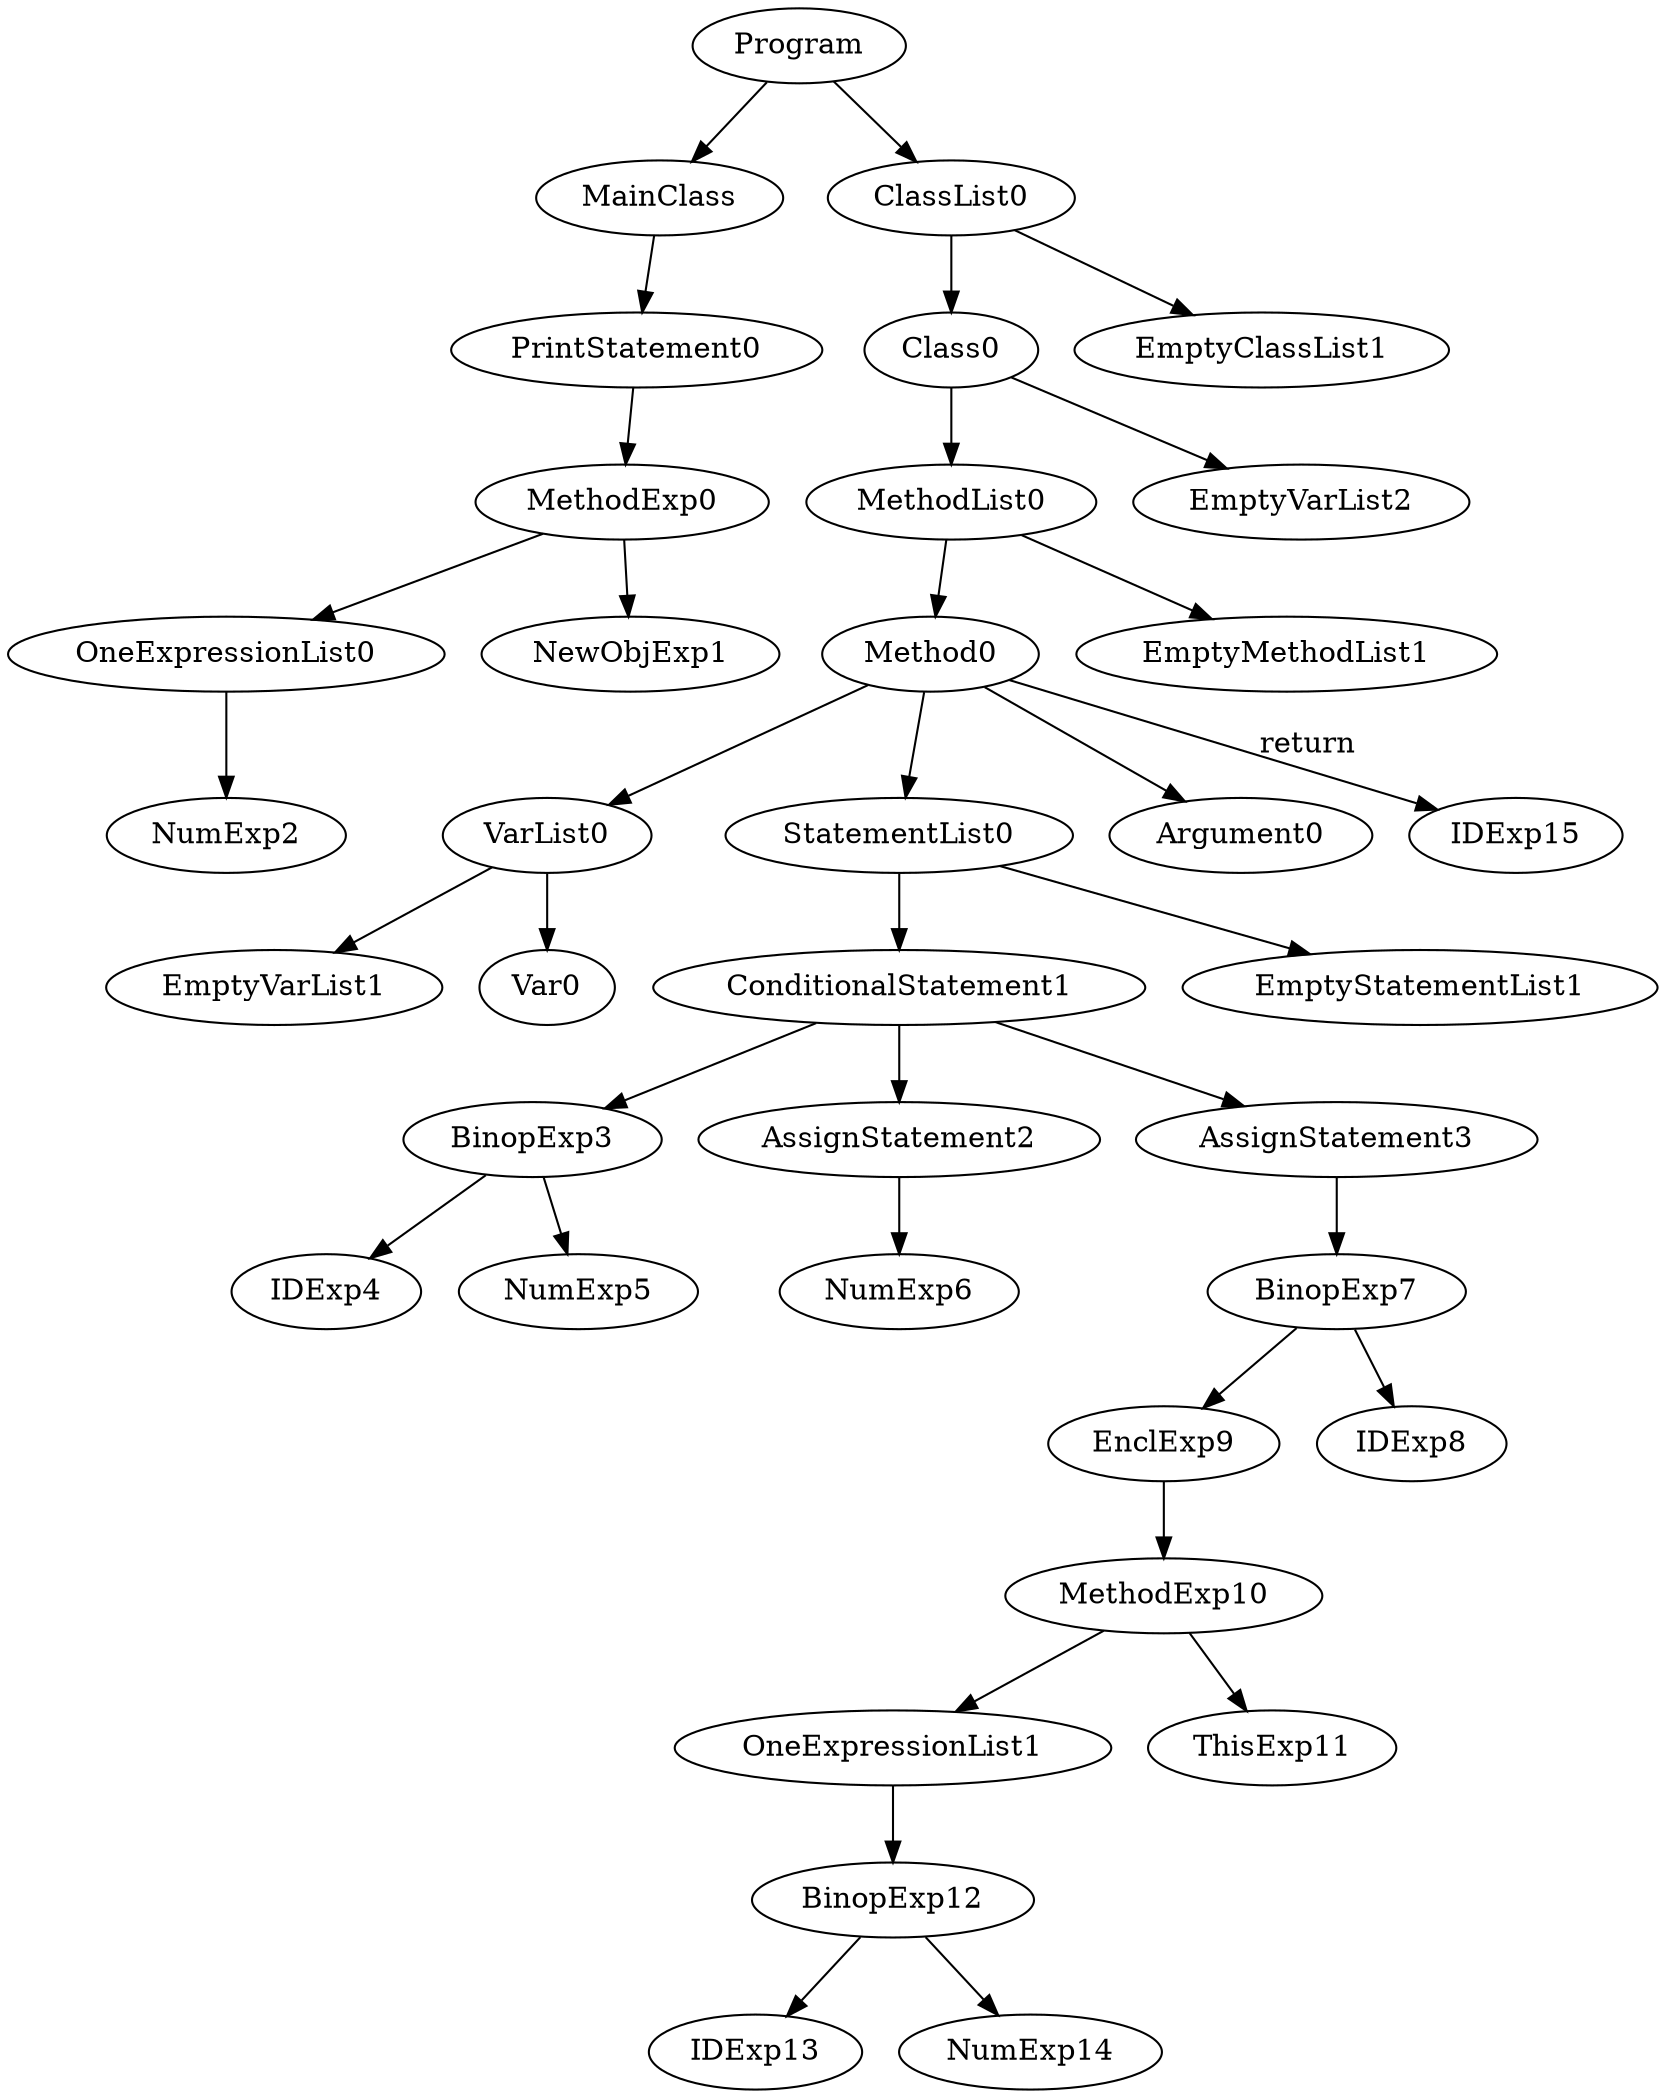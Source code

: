 digraph G
{
OneExpressionList0->NumExp2
MethodExp0->NewObjExp1
MethodExp0->OneExpressionList0
PrintStatement0->MethodExp0
MainClass->PrintStatement0
VarList0->EmptyVarList1
VarList0->Var0
BinopExp3->IDExp4
BinopExp3->NumExp5
AssignStatement2->NumExp6
BinopExp12->IDExp13
BinopExp12->NumExp14
OneExpressionList1->BinopExp12
MethodExp10->ThisExp11
MethodExp10->OneExpressionList1
EnclExp9->MethodExp10
BinopExp7->IDExp8
BinopExp7->EnclExp9
AssignStatement3->BinopExp7
ConditionalStatement1->BinopExp3
ConditionalStatement1->AssignStatement2
ConditionalStatement1->AssignStatement3
StatementList0->EmptyStatementList1
StatementList0->ConditionalStatement1
Method0->Argument0
Method0->VarList0
Method0->StatementList0
Method0->IDExp15 [label="return"]
MethodList0->EmptyMethodList1
MethodList0->Method0
Class0->MethodList0
Class0->EmptyVarList2
ClassList0->EmptyClassList1
ClassList0->Class0
Program->MainClass
Program->ClassList0
}
